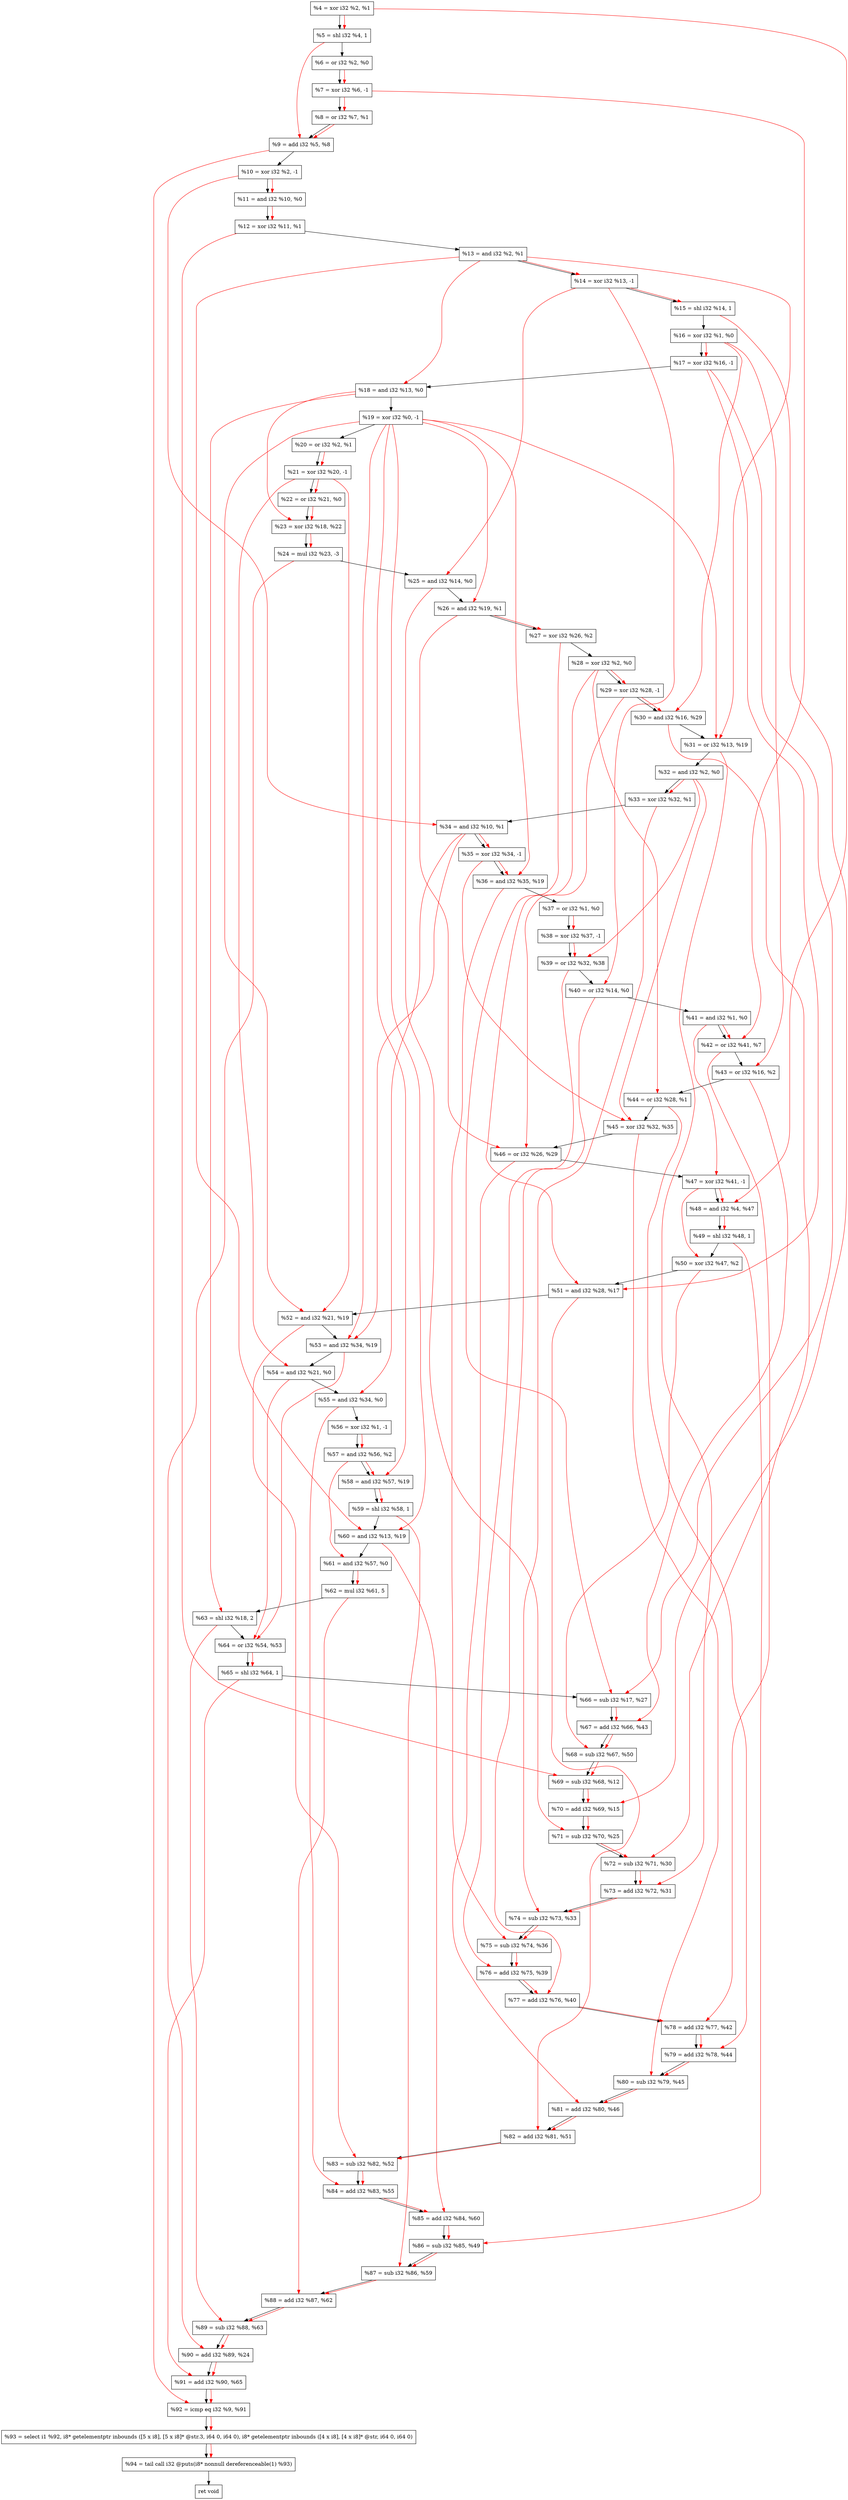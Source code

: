 digraph "DFG for'crackme' function" {
	Node0x13499b0[shape=record, label="  %4 = xor i32 %2, %1"];
	Node0x134a080[shape=record, label="  %5 = shl i32 %4, 1"];
	Node0x134a0f0[shape=record, label="  %6 = or i32 %2, %0"];
	Node0x134a190[shape=record, label="  %7 = xor i32 %6, -1"];
	Node0x134a200[shape=record, label="  %8 = or i32 %7, %1"];
	Node0x134a270[shape=record, label="  %9 = add i32 %5, %8"];
	Node0x134a2e0[shape=record, label="  %10 = xor i32 %2, -1"];
	Node0x134a350[shape=record, label="  %11 = and i32 %10, %0"];
	Node0x134a3c0[shape=record, label="  %12 = xor i32 %11, %1"];
	Node0x134a430[shape=record, label="  %13 = and i32 %2, %1"];
	Node0x134a4a0[shape=record, label="  %14 = xor i32 %13, -1"];
	Node0x134a510[shape=record, label="  %15 = shl i32 %14, 1"];
	Node0x134a580[shape=record, label="  %16 = xor i32 %1, %0"];
	Node0x134a5f0[shape=record, label="  %17 = xor i32 %16, -1"];
	Node0x134a660[shape=record, label="  %18 = and i32 %13, %0"];
	Node0x134a6d0[shape=record, label="  %19 = xor i32 %0, -1"];
	Node0x134a740[shape=record, label="  %20 = or i32 %2, %1"];
	Node0x134a7b0[shape=record, label="  %21 = xor i32 %20, -1"];
	Node0x134a820[shape=record, label="  %22 = or i32 %21, %0"];
	Node0x134a890[shape=record, label="  %23 = xor i32 %18, %22"];
	Node0x134a930[shape=record, label="  %24 = mul i32 %23, -3"];
	Node0x134a9a0[shape=record, label="  %25 = and i32 %14, %0"];
	Node0x134aa10[shape=record, label="  %26 = and i32 %19, %1"];
	Node0x134aa80[shape=record, label="  %27 = xor i32 %26, %2"];
	Node0x134aaf0[shape=record, label="  %28 = xor i32 %2, %0"];
	Node0x134ab60[shape=record, label="  %29 = xor i32 %28, -1"];
	Node0x134abd0[shape=record, label="  %30 = and i32 %16, %29"];
	Node0x134ac40[shape=record, label="  %31 = or i32 %13, %19"];
	Node0x134acb0[shape=record, label="  %32 = and i32 %2, %0"];
	Node0x134af30[shape=record, label="  %33 = xor i32 %32, %1"];
	Node0x134afa0[shape=record, label="  %34 = and i32 %10, %1"];
	Node0x134b010[shape=record, label="  %35 = xor i32 %34, -1"];
	Node0x134b080[shape=record, label="  %36 = and i32 %35, %19"];
	Node0x134b0f0[shape=record, label="  %37 = or i32 %1, %0"];
	Node0x134b160[shape=record, label="  %38 = xor i32 %37, -1"];
	Node0x134b1d0[shape=record, label="  %39 = or i32 %32, %38"];
	Node0x134b240[shape=record, label="  %40 = or i32 %14, %0"];
	Node0x134b2b0[shape=record, label="  %41 = and i32 %1, %0"];
	Node0x134b320[shape=record, label="  %42 = or i32 %41, %7"];
	Node0x134b390[shape=record, label="  %43 = or i32 %16, %2"];
	Node0x134b400[shape=record, label="  %44 = or i32 %28, %1"];
	Node0x134b470[shape=record, label="  %45 = xor i32 %32, %35"];
	Node0x134b4e0[shape=record, label="  %46 = or i32 %26, %29"];
	Node0x134b550[shape=record, label="  %47 = xor i32 %41, -1"];
	Node0x134b5c0[shape=record, label="  %48 = and i32 %4, %47"];
	Node0x134b630[shape=record, label="  %49 = shl i32 %48, 1"];
	Node0x134b6a0[shape=record, label="  %50 = xor i32 %47, %2"];
	Node0x134b710[shape=record, label="  %51 = and i32 %28, %17"];
	Node0x134b780[shape=record, label="  %52 = and i32 %21, %19"];
	Node0x134b7f0[shape=record, label="  %53 = and i32 %34, %19"];
	Node0x134b860[shape=record, label="  %54 = and i32 %21, %0"];
	Node0x134b8d0[shape=record, label="  %55 = and i32 %34, %0"];
	Node0x134b940[shape=record, label="  %56 = xor i32 %1, -1"];
	Node0x134b9b0[shape=record, label="  %57 = and i32 %56, %2"];
	Node0x134ba20[shape=record, label="  %58 = and i32 %57, %19"];
	Node0x134ba90[shape=record, label="  %59 = shl i32 %58, 1"];
	Node0x134bb00[shape=record, label="  %60 = and i32 %13, %19"];
	Node0x134bb70[shape=record, label="  %61 = and i32 %57, %0"];
	Node0x134bc10[shape=record, label="  %62 = mul i32 %61, 5"];
	Node0x134bcb0[shape=record, label="  %63 = shl i32 %18, 2"];
	Node0x134bd20[shape=record, label="  %64 = or i32 %54, %53"];
	Node0x134c1a0[shape=record, label="  %65 = shl i32 %64, 1"];
	Node0x134c210[shape=record, label="  %66 = sub i32 %17, %27"];
	Node0x134c280[shape=record, label="  %67 = add i32 %66, %43"];
	Node0x134c2f0[shape=record, label="  %68 = sub i32 %67, %50"];
	Node0x134c360[shape=record, label="  %69 = sub i32 %68, %12"];
	Node0x134c3d0[shape=record, label="  %70 = add i32 %69, %15"];
	Node0x134c440[shape=record, label="  %71 = sub i32 %70, %25"];
	Node0x134c4b0[shape=record, label="  %72 = sub i32 %71, %30"];
	Node0x134c520[shape=record, label="  %73 = add i32 %72, %31"];
	Node0x134c590[shape=record, label="  %74 = sub i32 %73, %33"];
	Node0x134c600[shape=record, label="  %75 = sub i32 %74, %36"];
	Node0x134c670[shape=record, label="  %76 = add i32 %75, %39"];
	Node0x134c6e0[shape=record, label="  %77 = add i32 %76, %40"];
	Node0x134c750[shape=record, label="  %78 = add i32 %77, %42"];
	Node0x134c7c0[shape=record, label="  %79 = add i32 %78, %44"];
	Node0x134c830[shape=record, label="  %80 = sub i32 %79, %45"];
	Node0x134c8a0[shape=record, label="  %81 = add i32 %80, %46"];
	Node0x134c910[shape=record, label="  %82 = add i32 %81, %51"];
	Node0x134c980[shape=record, label="  %83 = sub i32 %82, %52"];
	Node0x134c9f0[shape=record, label="  %84 = add i32 %83, %55"];
	Node0x134ca60[shape=record, label="  %85 = add i32 %84, %60"];
	Node0x134cad0[shape=record, label="  %86 = sub i32 %85, %49"];
	Node0x134cb40[shape=record, label="  %87 = sub i32 %86, %59"];
	Node0x134cbb0[shape=record, label="  %88 = add i32 %87, %62"];
	Node0x134cc20[shape=record, label="  %89 = sub i32 %88, %63"];
	Node0x134cc90[shape=record, label="  %90 = add i32 %89, %24"];
	Node0x134cd00[shape=record, label="  %91 = add i32 %90, %65"];
	Node0x134cd70[shape=record, label="  %92 = icmp eq i32 %9, %91"];
	Node0x12ea268[shape=record, label="  %93 = select i1 %92, i8* getelementptr inbounds ([5 x i8], [5 x i8]* @str.3, i64 0, i64 0), i8* getelementptr inbounds ([4 x i8], [4 x i8]* @str, i64 0, i64 0)"];
	Node0x134d000[shape=record, label="  %94 = tail call i32 @puts(i8* nonnull dereferenceable(1) %93)"];
	Node0x134d050[shape=record, label="  ret void"];
	Node0x13499b0 -> Node0x134a080;
	Node0x134a080 -> Node0x134a0f0;
	Node0x134a0f0 -> Node0x134a190;
	Node0x134a190 -> Node0x134a200;
	Node0x134a200 -> Node0x134a270;
	Node0x134a270 -> Node0x134a2e0;
	Node0x134a2e0 -> Node0x134a350;
	Node0x134a350 -> Node0x134a3c0;
	Node0x134a3c0 -> Node0x134a430;
	Node0x134a430 -> Node0x134a4a0;
	Node0x134a4a0 -> Node0x134a510;
	Node0x134a510 -> Node0x134a580;
	Node0x134a580 -> Node0x134a5f0;
	Node0x134a5f0 -> Node0x134a660;
	Node0x134a660 -> Node0x134a6d0;
	Node0x134a6d0 -> Node0x134a740;
	Node0x134a740 -> Node0x134a7b0;
	Node0x134a7b0 -> Node0x134a820;
	Node0x134a820 -> Node0x134a890;
	Node0x134a890 -> Node0x134a930;
	Node0x134a930 -> Node0x134a9a0;
	Node0x134a9a0 -> Node0x134aa10;
	Node0x134aa10 -> Node0x134aa80;
	Node0x134aa80 -> Node0x134aaf0;
	Node0x134aaf0 -> Node0x134ab60;
	Node0x134ab60 -> Node0x134abd0;
	Node0x134abd0 -> Node0x134ac40;
	Node0x134ac40 -> Node0x134acb0;
	Node0x134acb0 -> Node0x134af30;
	Node0x134af30 -> Node0x134afa0;
	Node0x134afa0 -> Node0x134b010;
	Node0x134b010 -> Node0x134b080;
	Node0x134b080 -> Node0x134b0f0;
	Node0x134b0f0 -> Node0x134b160;
	Node0x134b160 -> Node0x134b1d0;
	Node0x134b1d0 -> Node0x134b240;
	Node0x134b240 -> Node0x134b2b0;
	Node0x134b2b0 -> Node0x134b320;
	Node0x134b320 -> Node0x134b390;
	Node0x134b390 -> Node0x134b400;
	Node0x134b400 -> Node0x134b470;
	Node0x134b470 -> Node0x134b4e0;
	Node0x134b4e0 -> Node0x134b550;
	Node0x134b550 -> Node0x134b5c0;
	Node0x134b5c0 -> Node0x134b630;
	Node0x134b630 -> Node0x134b6a0;
	Node0x134b6a0 -> Node0x134b710;
	Node0x134b710 -> Node0x134b780;
	Node0x134b780 -> Node0x134b7f0;
	Node0x134b7f0 -> Node0x134b860;
	Node0x134b860 -> Node0x134b8d0;
	Node0x134b8d0 -> Node0x134b940;
	Node0x134b940 -> Node0x134b9b0;
	Node0x134b9b0 -> Node0x134ba20;
	Node0x134ba20 -> Node0x134ba90;
	Node0x134ba90 -> Node0x134bb00;
	Node0x134bb00 -> Node0x134bb70;
	Node0x134bb70 -> Node0x134bc10;
	Node0x134bc10 -> Node0x134bcb0;
	Node0x134bcb0 -> Node0x134bd20;
	Node0x134bd20 -> Node0x134c1a0;
	Node0x134c1a0 -> Node0x134c210;
	Node0x134c210 -> Node0x134c280;
	Node0x134c280 -> Node0x134c2f0;
	Node0x134c2f0 -> Node0x134c360;
	Node0x134c360 -> Node0x134c3d0;
	Node0x134c3d0 -> Node0x134c440;
	Node0x134c440 -> Node0x134c4b0;
	Node0x134c4b0 -> Node0x134c520;
	Node0x134c520 -> Node0x134c590;
	Node0x134c590 -> Node0x134c600;
	Node0x134c600 -> Node0x134c670;
	Node0x134c670 -> Node0x134c6e0;
	Node0x134c6e0 -> Node0x134c750;
	Node0x134c750 -> Node0x134c7c0;
	Node0x134c7c0 -> Node0x134c830;
	Node0x134c830 -> Node0x134c8a0;
	Node0x134c8a0 -> Node0x134c910;
	Node0x134c910 -> Node0x134c980;
	Node0x134c980 -> Node0x134c9f0;
	Node0x134c9f0 -> Node0x134ca60;
	Node0x134ca60 -> Node0x134cad0;
	Node0x134cad0 -> Node0x134cb40;
	Node0x134cb40 -> Node0x134cbb0;
	Node0x134cbb0 -> Node0x134cc20;
	Node0x134cc20 -> Node0x134cc90;
	Node0x134cc90 -> Node0x134cd00;
	Node0x134cd00 -> Node0x134cd70;
	Node0x134cd70 -> Node0x12ea268;
	Node0x12ea268 -> Node0x134d000;
	Node0x134d000 -> Node0x134d050;
edge [color=red]
	Node0x13499b0 -> Node0x134a080;
	Node0x134a0f0 -> Node0x134a190;
	Node0x134a190 -> Node0x134a200;
	Node0x134a080 -> Node0x134a270;
	Node0x134a200 -> Node0x134a270;
	Node0x134a2e0 -> Node0x134a350;
	Node0x134a350 -> Node0x134a3c0;
	Node0x134a430 -> Node0x134a4a0;
	Node0x134a4a0 -> Node0x134a510;
	Node0x134a580 -> Node0x134a5f0;
	Node0x134a430 -> Node0x134a660;
	Node0x134a740 -> Node0x134a7b0;
	Node0x134a7b0 -> Node0x134a820;
	Node0x134a660 -> Node0x134a890;
	Node0x134a820 -> Node0x134a890;
	Node0x134a890 -> Node0x134a930;
	Node0x134a4a0 -> Node0x134a9a0;
	Node0x134a6d0 -> Node0x134aa10;
	Node0x134aa10 -> Node0x134aa80;
	Node0x134aaf0 -> Node0x134ab60;
	Node0x134a580 -> Node0x134abd0;
	Node0x134ab60 -> Node0x134abd0;
	Node0x134a430 -> Node0x134ac40;
	Node0x134a6d0 -> Node0x134ac40;
	Node0x134acb0 -> Node0x134af30;
	Node0x134a2e0 -> Node0x134afa0;
	Node0x134afa0 -> Node0x134b010;
	Node0x134b010 -> Node0x134b080;
	Node0x134a6d0 -> Node0x134b080;
	Node0x134b0f0 -> Node0x134b160;
	Node0x134acb0 -> Node0x134b1d0;
	Node0x134b160 -> Node0x134b1d0;
	Node0x134a4a0 -> Node0x134b240;
	Node0x134b2b0 -> Node0x134b320;
	Node0x134a190 -> Node0x134b320;
	Node0x134a580 -> Node0x134b390;
	Node0x134aaf0 -> Node0x134b400;
	Node0x134acb0 -> Node0x134b470;
	Node0x134b010 -> Node0x134b470;
	Node0x134aa10 -> Node0x134b4e0;
	Node0x134ab60 -> Node0x134b4e0;
	Node0x134b2b0 -> Node0x134b550;
	Node0x13499b0 -> Node0x134b5c0;
	Node0x134b550 -> Node0x134b5c0;
	Node0x134b5c0 -> Node0x134b630;
	Node0x134b550 -> Node0x134b6a0;
	Node0x134aaf0 -> Node0x134b710;
	Node0x134a5f0 -> Node0x134b710;
	Node0x134a7b0 -> Node0x134b780;
	Node0x134a6d0 -> Node0x134b780;
	Node0x134afa0 -> Node0x134b7f0;
	Node0x134a6d0 -> Node0x134b7f0;
	Node0x134a7b0 -> Node0x134b860;
	Node0x134afa0 -> Node0x134b8d0;
	Node0x134b940 -> Node0x134b9b0;
	Node0x134b9b0 -> Node0x134ba20;
	Node0x134a6d0 -> Node0x134ba20;
	Node0x134ba20 -> Node0x134ba90;
	Node0x134a430 -> Node0x134bb00;
	Node0x134a6d0 -> Node0x134bb00;
	Node0x134b9b0 -> Node0x134bb70;
	Node0x134bb70 -> Node0x134bc10;
	Node0x134a660 -> Node0x134bcb0;
	Node0x134b860 -> Node0x134bd20;
	Node0x134b7f0 -> Node0x134bd20;
	Node0x134bd20 -> Node0x134c1a0;
	Node0x134a5f0 -> Node0x134c210;
	Node0x134aa80 -> Node0x134c210;
	Node0x134c210 -> Node0x134c280;
	Node0x134b390 -> Node0x134c280;
	Node0x134c280 -> Node0x134c2f0;
	Node0x134b6a0 -> Node0x134c2f0;
	Node0x134c2f0 -> Node0x134c360;
	Node0x134a3c0 -> Node0x134c360;
	Node0x134c360 -> Node0x134c3d0;
	Node0x134a510 -> Node0x134c3d0;
	Node0x134c3d0 -> Node0x134c440;
	Node0x134a9a0 -> Node0x134c440;
	Node0x134c440 -> Node0x134c4b0;
	Node0x134abd0 -> Node0x134c4b0;
	Node0x134c4b0 -> Node0x134c520;
	Node0x134ac40 -> Node0x134c520;
	Node0x134c520 -> Node0x134c590;
	Node0x134af30 -> Node0x134c590;
	Node0x134c590 -> Node0x134c600;
	Node0x134b080 -> Node0x134c600;
	Node0x134c600 -> Node0x134c670;
	Node0x134b1d0 -> Node0x134c670;
	Node0x134c670 -> Node0x134c6e0;
	Node0x134b240 -> Node0x134c6e0;
	Node0x134c6e0 -> Node0x134c750;
	Node0x134b320 -> Node0x134c750;
	Node0x134c750 -> Node0x134c7c0;
	Node0x134b400 -> Node0x134c7c0;
	Node0x134c7c0 -> Node0x134c830;
	Node0x134b470 -> Node0x134c830;
	Node0x134c830 -> Node0x134c8a0;
	Node0x134b4e0 -> Node0x134c8a0;
	Node0x134c8a0 -> Node0x134c910;
	Node0x134b710 -> Node0x134c910;
	Node0x134c910 -> Node0x134c980;
	Node0x134b780 -> Node0x134c980;
	Node0x134c980 -> Node0x134c9f0;
	Node0x134b8d0 -> Node0x134c9f0;
	Node0x134c9f0 -> Node0x134ca60;
	Node0x134bb00 -> Node0x134ca60;
	Node0x134ca60 -> Node0x134cad0;
	Node0x134b630 -> Node0x134cad0;
	Node0x134cad0 -> Node0x134cb40;
	Node0x134ba90 -> Node0x134cb40;
	Node0x134cb40 -> Node0x134cbb0;
	Node0x134bc10 -> Node0x134cbb0;
	Node0x134cbb0 -> Node0x134cc20;
	Node0x134bcb0 -> Node0x134cc20;
	Node0x134cc20 -> Node0x134cc90;
	Node0x134a930 -> Node0x134cc90;
	Node0x134cc90 -> Node0x134cd00;
	Node0x134c1a0 -> Node0x134cd00;
	Node0x134a270 -> Node0x134cd70;
	Node0x134cd00 -> Node0x134cd70;
	Node0x134cd70 -> Node0x12ea268;
	Node0x12ea268 -> Node0x134d000;
}
